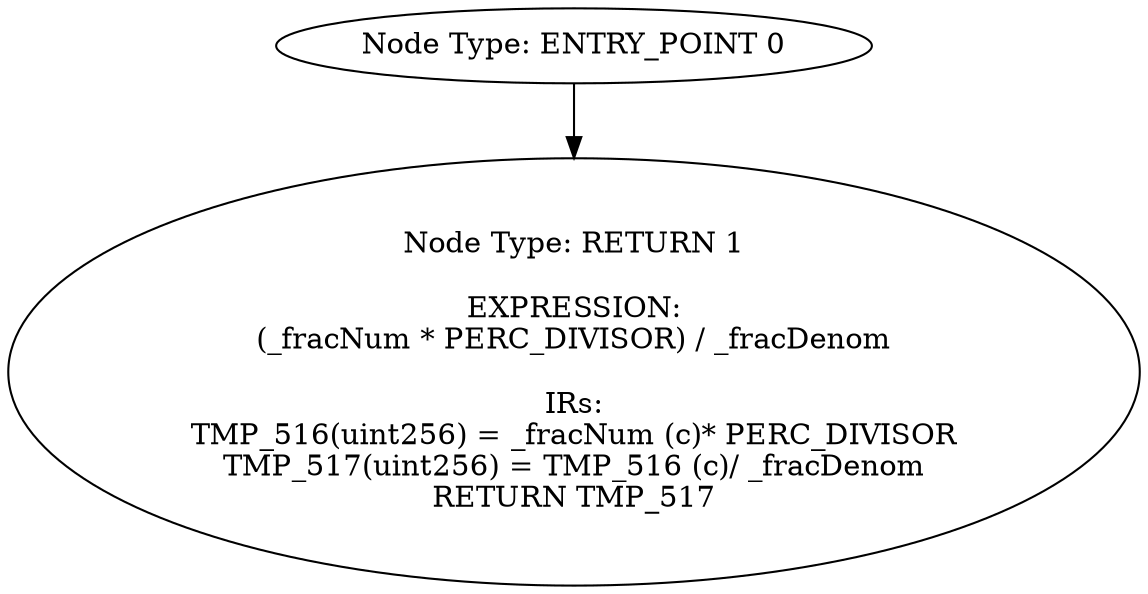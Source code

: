 digraph{
0[label="Node Type: ENTRY_POINT 0
"];
0->1;
1[label="Node Type: RETURN 1

EXPRESSION:
(_fracNum * PERC_DIVISOR) / _fracDenom

IRs:
TMP_516(uint256) = _fracNum (c)* PERC_DIVISOR
TMP_517(uint256) = TMP_516 (c)/ _fracDenom
RETURN TMP_517"];
}
